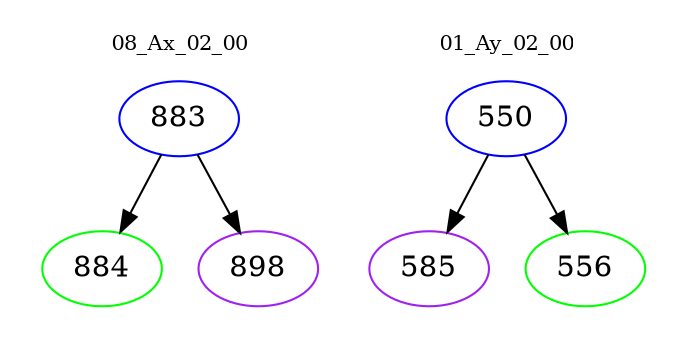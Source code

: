 digraph{
subgraph cluster_0 {
color = white
label = "08_Ax_02_00";
fontsize=10;
T0_883 [label="883", color="blue"]
T0_883 -> T0_884 [color="black"]
T0_884 [label="884", color="green"]
T0_883 -> T0_898 [color="black"]
T0_898 [label="898", color="purple"]
}
subgraph cluster_1 {
color = white
label = "01_Ay_02_00";
fontsize=10;
T1_550 [label="550", color="blue"]
T1_550 -> T1_585 [color="black"]
T1_585 [label="585", color="purple"]
T1_550 -> T1_556 [color="black"]
T1_556 [label="556", color="green"]
}
}
